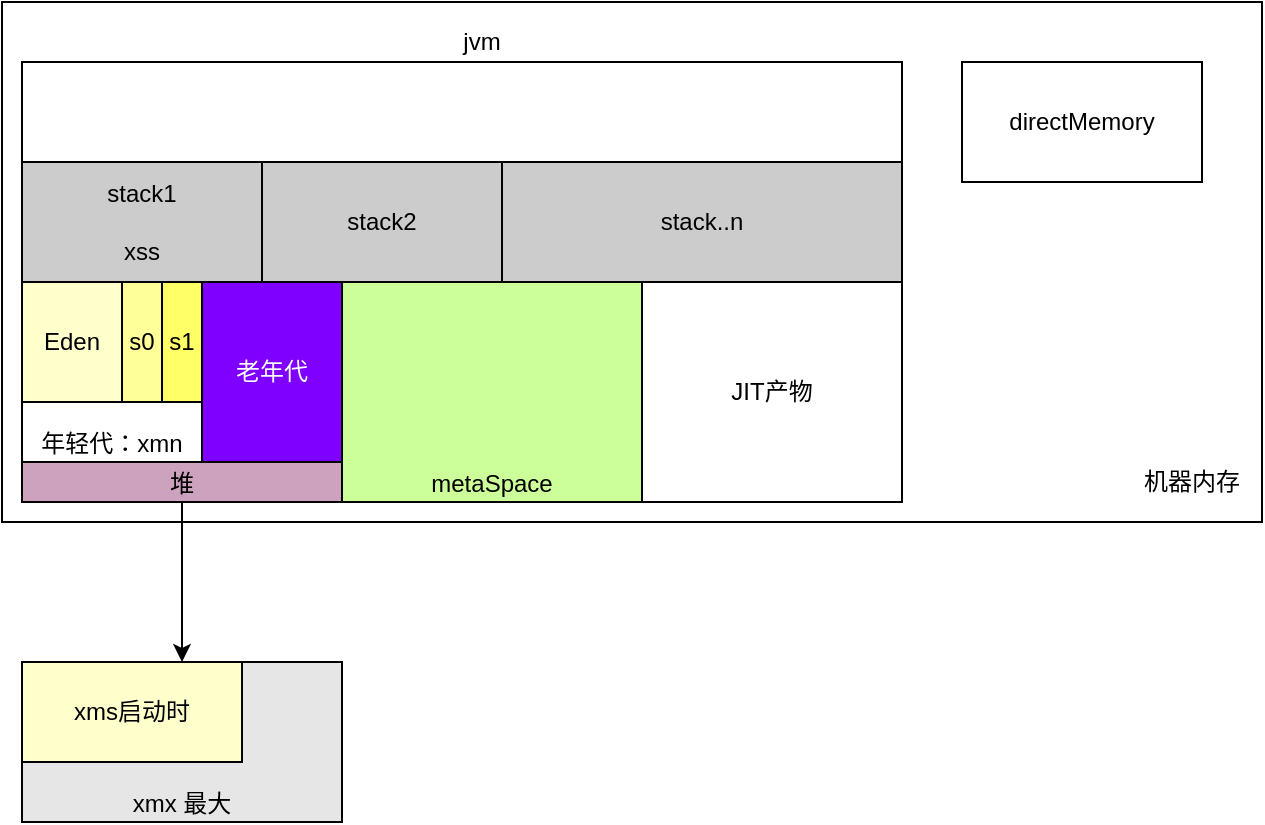 <mxfile type="device" version="13.8.1"><diagram id="lQNxlxC3ifdzYlon82_a" name="Page-1"><mxGraphModel grid="1" dx="1130" dy="684" gridSize="10" guides="1" tooltips="1" connect="1" arrows="1" fold="1" page="1" pageScale="1" pageWidth="827" pageHeight="1169" math="0" shadow="0"><root><mxCell id="0"/><mxCell id="1" parent="0"/><mxCell id="Vl1JdS3WBL_dbdjB8lQi-1" value="" parent="1" style="rounded=0;whiteSpace=wrap;html=1;" vertex="1"><mxGeometry as="geometry" x="20" y="280" width="630" height="260"/></mxCell><mxCell id="Vl1JdS3WBL_dbdjB8lQi-3" value="&lt;br&gt;&lt;br&gt;&lt;br&gt;&lt;br&gt;&lt;br&gt;&lt;br&gt;&lt;br&gt;&lt;br&gt;&lt;br&gt;&lt;br&gt;&lt;br&gt;&lt;br&gt;&lt;br&gt;jvm" parent="1" style="rounded=0;whiteSpace=wrap;html=1;verticalAlign=bottom;" vertex="1"><mxGeometry as="geometry" x="30" y="310" width="440" height="220"/></mxCell><mxCell id="Vl1JdS3WBL_dbdjB8lQi-4" value="directMemory" parent="1" style="rounded=0;whiteSpace=wrap;html=1;" vertex="1"><mxGeometry as="geometry" x="500" y="310" width="120" height="60"/></mxCell><mxCell id="Vl1JdS3WBL_dbdjB8lQi-5" value="机器内存" parent="1" style="text;html=1;strokeColor=none;fillColor=none;align=center;verticalAlign=middle;whiteSpace=wrap;rounded=0;" vertex="1"><mxGeometry as="geometry" x="590" y="510" width="50" height="20"/></mxCell><mxCell id="Vl1JdS3WBL_dbdjB8lQi-21" parent="1" style="edgeStyle=orthogonalEdgeStyle;rounded=0;orthogonalLoop=1;jettySize=auto;html=1;exitX=0.5;exitY=1;exitDx=0;exitDy=0;fontColor=#000000;" edge="1" source="Vl1JdS3WBL_dbdjB8lQi-6"><mxGeometry as="geometry" relative="1"><mxPoint as="targetPoint" x="110" y="610"/></mxGeometry></mxCell><mxCell id="Vl1JdS3WBL_dbdjB8lQi-6" value="堆" parent="1" style="rounded=0;whiteSpace=wrap;html=1;verticalAlign=bottom;fillColor=#CDA2BE;" vertex="1"><mxGeometry as="geometry" x="30" y="420" width="160" height="110"/></mxCell><mxCell id="Vl1JdS3WBL_dbdjB8lQi-7" value="stack1&lt;br&gt;&lt;br&gt;xss" parent="1" style="rounded=0;whiteSpace=wrap;html=1;fillColor=#CCCCCC;" vertex="1"><mxGeometry as="geometry" x="30" y="360" width="120" height="60"/></mxCell><mxCell id="Vl1JdS3WBL_dbdjB8lQi-9" value="stack..n" parent="1" style="rounded=0;whiteSpace=wrap;html=1;fillColor=#CCCCCC;" vertex="1"><mxGeometry as="geometry" x="270" y="360" width="200" height="60"/></mxCell><mxCell id="Vl1JdS3WBL_dbdjB8lQi-10" value="metaSpace" parent="1" style="rounded=0;whiteSpace=wrap;html=1;verticalAlign=bottom;fillColor=#CCFF99;" vertex="1"><mxGeometry as="geometry" x="190" y="420" width="150" height="110"/></mxCell><mxCell id="Vl1JdS3WBL_dbdjB8lQi-11" value="JIT产物" parent="1" style="rounded=0;whiteSpace=wrap;html=1;" vertex="1"><mxGeometry as="geometry" x="340" y="420" width="130" height="110"/></mxCell><mxCell id="Vl1JdS3WBL_dbdjB8lQi-12" value="jvm" parent="1" style="text;html=1;strokeColor=none;fillColor=none;align=center;verticalAlign=middle;whiteSpace=wrap;rounded=0;" vertex="1"><mxGeometry as="geometry" x="240" y="290" width="40" height="20"/></mxCell><mxCell id="Vl1JdS3WBL_dbdjB8lQi-13" value="年轻代：xmn" parent="1" style="rounded=0;whiteSpace=wrap;html=1;verticalAlign=bottom;" vertex="1"><mxGeometry as="geometry" x="30" y="420" width="90" height="90"/></mxCell><mxCell id="Vl1JdS3WBL_dbdjB8lQi-8" value="stack2" parent="1" style="rounded=0;whiteSpace=wrap;html=1;fillColor=#CCCCCC;" vertex="1"><mxGeometry as="geometry" x="150" y="360" width="120" height="60"/></mxCell><mxCell id="Vl1JdS3WBL_dbdjB8lQi-17" value="老年代" parent="1" style="rounded=0;whiteSpace=wrap;html=1;fillColor=#7F00FF;fontColor=#FFFFFF;" vertex="1"><mxGeometry as="geometry" x="120" y="420" width="70" height="90"/></mxCell><mxCell id="Vl1JdS3WBL_dbdjB8lQi-18" value="Eden" parent="1" style="rounded=0;whiteSpace=wrap;html=1;fillColor=#FFFFCC;" vertex="1"><mxGeometry as="geometry" x="30" y="420" width="50" height="60"/></mxCell><mxCell id="Vl1JdS3WBL_dbdjB8lQi-19" value="s0" parent="1" style="rounded=0;whiteSpace=wrap;html=1;fillColor=#FFFF99;" vertex="1"><mxGeometry as="geometry" x="80" y="420" width="20" height="60"/></mxCell><mxCell id="Vl1JdS3WBL_dbdjB8lQi-20" value="s1" parent="1" style="rounded=0;whiteSpace=wrap;html=1;fillColor=#FFFF66;" vertex="1"><mxGeometry as="geometry" x="100" y="420" width="20" height="60"/></mxCell><mxCell id="Vl1JdS3WBL_dbdjB8lQi-22" value="xmx 最大" parent="1" style="rounded=0;whiteSpace=wrap;html=1;fillColor=#E6E6E6;fontColor=#000000;verticalAlign=bottom;" vertex="1"><mxGeometry as="geometry" x="30" y="610" width="160" height="80"/></mxCell><mxCell id="Vl1JdS3WBL_dbdjB8lQi-23" value="xms启动时" parent="1" style="rounded=0;whiteSpace=wrap;html=1;fillColor=#FFFFCC;fontColor=#000000;" vertex="1"><mxGeometry as="geometry" x="30" y="610" width="110" height="50"/></mxCell></root></mxGraphModel></diagram></mxfile>